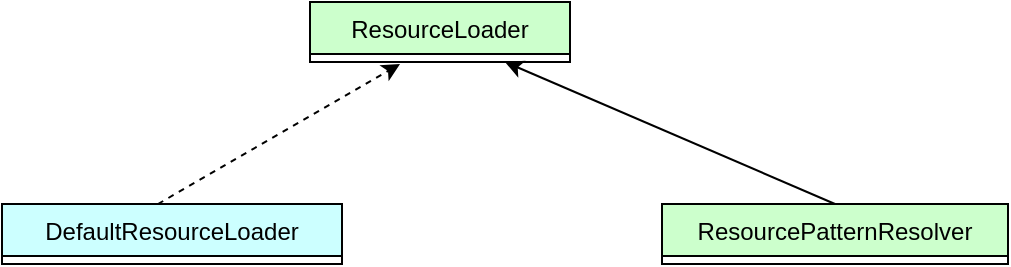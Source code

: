 <mxfile version="20.2.3" type="github">
  <diagram id="aS9pjdUC0Do7hMSleVWt" name="第 1 页">
    <mxGraphModel dx="2062" dy="1122" grid="0" gridSize="10" guides="1" tooltips="1" connect="1" arrows="1" fold="1" page="1" pageScale="1" pageWidth="1654" pageHeight="1169" background="none" math="0" shadow="0">
      <root>
        <mxCell id="0" />
        <mxCell id="1" parent="0" />
        <mxCell id="eDFqkNTLr4-eCkODvhOK-2" value="ResourceLoader" style="swimlane;fontStyle=0;childLayout=stackLayout;horizontal=1;startSize=26;fillColor=#CCFFCC;horizontalStack=0;resizeParent=1;resizeParentMax=0;resizeLast=0;collapsible=1;marginBottom=0;direction=east;strokeColor=default;swimlaneLine=1;glass=0;rounded=0;shadow=0;" parent="1" vertex="1" collapsed="1">
          <mxGeometry x="837" y="104" width="130" height="30" as="geometry">
            <mxRectangle x="758" y="56" width="180" height="52" as="alternateBounds" />
          </mxGeometry>
        </mxCell>
        <mxCell id="eDFqkNTLr4-eCkODvhOK-3" value="" style="text;strokeColor=none;fillColor=#CCFFCC;align=left;verticalAlign=top;spacingLeft=4;spacingRight=4;overflow=hidden;rotatable=0;points=[[0,0.5],[1,0.5]];portConstraint=eastwest;" parent="eDFqkNTLr4-eCkODvhOK-2" vertex="1">
          <mxGeometry y="26" width="180" height="26" as="geometry" />
        </mxCell>
        <mxCell id="eDFqkNTLr4-eCkODvhOK-7" value="DefaultResourceLoader" style="swimlane;fontStyle=0;childLayout=stackLayout;horizontal=1;startSize=26;fillColor=#CCFFFF;horizontalStack=0;resizeParent=1;resizeParentMax=0;resizeLast=0;collapsible=1;marginBottom=0;direction=east;strokeColor=default;swimlaneLine=1;glass=0;rounded=0;shadow=0;" parent="1" vertex="1" collapsed="1">
          <mxGeometry x="683" y="205" width="170" height="30" as="geometry">
            <mxRectangle x="604" y="162" width="183" height="52" as="alternateBounds" />
          </mxGeometry>
        </mxCell>
        <mxCell id="eDFqkNTLr4-eCkODvhOK-8" value="" style="text;strokeColor=none;fillColor=#CCFFFF;align=left;verticalAlign=top;spacingLeft=4;spacingRight=4;overflow=hidden;rotatable=0;points=[[0,0.5],[1,0.5]];portConstraint=eastwest;" parent="eDFqkNTLr4-eCkODvhOK-7" vertex="1">
          <mxGeometry y="26" width="183" height="26" as="geometry" />
        </mxCell>
        <mxCell id="eDFqkNTLr4-eCkODvhOK-10" value="ResourcePatternResolver" style="swimlane;fontStyle=0;childLayout=stackLayout;horizontal=1;startSize=26;fillColor=#CCFFCC;horizontalStack=0;resizeParent=1;resizeParentMax=0;resizeLast=0;collapsible=1;marginBottom=0;direction=east;strokeColor=default;swimlaneLine=1;glass=0;rounded=0;shadow=0;" parent="1" vertex="1" collapsed="1">
          <mxGeometry x="1013" y="205" width="173" height="30" as="geometry">
            <mxRectangle x="955" y="162" width="180" height="52" as="alternateBounds" />
          </mxGeometry>
        </mxCell>
        <mxCell id="eDFqkNTLr4-eCkODvhOK-11" value="" style="text;strokeColor=none;fillColor=#CCFFCC;align=left;verticalAlign=top;spacingLeft=4;spacingRight=4;overflow=hidden;rotatable=0;points=[[0,0.5],[1,0.5]];portConstraint=eastwest;" parent="eDFqkNTLr4-eCkODvhOK-10" vertex="1">
          <mxGeometry y="26" width="180" height="26" as="geometry" />
        </mxCell>
        <mxCell id="rqdoCPFN9nggNmxES_CL-17" value="" style="endArrow=classic;html=1;rounded=0;dashed=1;" parent="1" edge="1">
          <mxGeometry width="50" height="50" relative="1" as="geometry">
            <mxPoint x="761" y="205" as="sourcePoint" />
            <mxPoint x="882" y="135" as="targetPoint" />
          </mxGeometry>
        </mxCell>
        <mxCell id="rqdoCPFN9nggNmxES_CL-21" value="" style="endArrow=classic;html=1;rounded=0;entryX=0.75;entryY=1;entryDx=0;entryDy=0;exitX=0.5;exitY=0;exitDx=0;exitDy=0;" parent="1" source="eDFqkNTLr4-eCkODvhOK-10" target="eDFqkNTLr4-eCkODvhOK-2" edge="1">
          <mxGeometry width="50" height="50" relative="1" as="geometry">
            <mxPoint x="1120" y="205" as="sourcePoint" />
            <mxPoint x="1175" y="151" as="targetPoint" />
          </mxGeometry>
        </mxCell>
      </root>
    </mxGraphModel>
  </diagram>
</mxfile>
